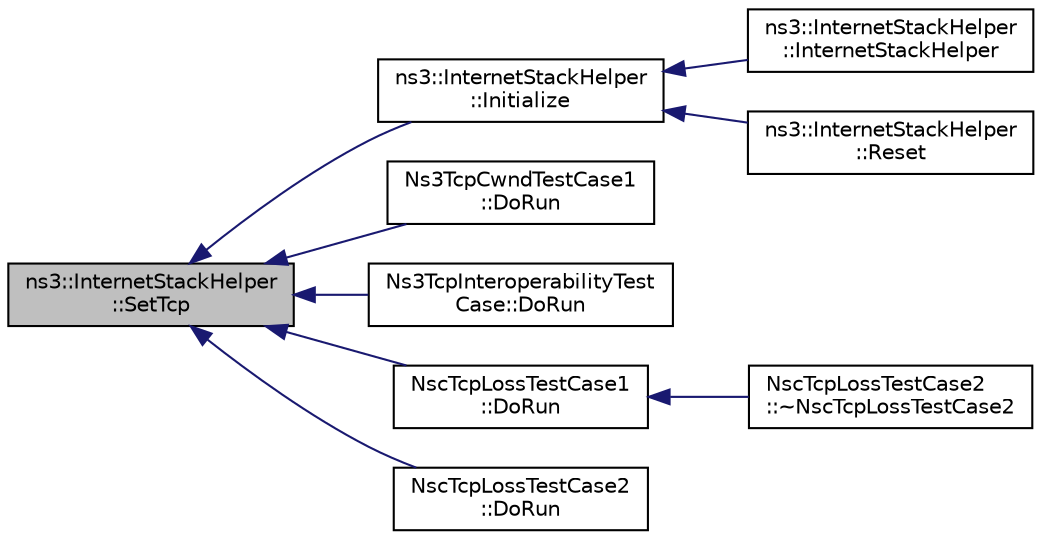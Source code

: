 digraph "ns3::InternetStackHelper::SetTcp"
{
  edge [fontname="Helvetica",fontsize="10",labelfontname="Helvetica",labelfontsize="10"];
  node [fontname="Helvetica",fontsize="10",shape=record];
  rankdir="LR";
  Node1 [label="ns3::InternetStackHelper\l::SetTcp",height=0.2,width=0.4,color="black", fillcolor="grey75", style="filled", fontcolor="black"];
  Node1 -> Node2 [dir="back",color="midnightblue",fontsize="10",style="solid"];
  Node2 [label="ns3::InternetStackHelper\l::Initialize",height=0.2,width=0.4,color="black", fillcolor="white", style="filled",URL="$da/d33/classns3_1_1InternetStackHelper.html#a51479cdc84af52b048ce586785643856",tooltip="Initialize the helper to its default values. "];
  Node2 -> Node3 [dir="back",color="midnightblue",fontsize="10",style="solid"];
  Node3 [label="ns3::InternetStackHelper\l::InternetStackHelper",height=0.2,width=0.4,color="black", fillcolor="white", style="filled",URL="$da/d33/classns3_1_1InternetStackHelper.html#aabbcc90f3210ac2a636ba6bb814044a6"];
  Node2 -> Node4 [dir="back",color="midnightblue",fontsize="10",style="solid"];
  Node4 [label="ns3::InternetStackHelper\l::Reset",height=0.2,width=0.4,color="black", fillcolor="white", style="filled",URL="$da/d33/classns3_1_1InternetStackHelper.html#a2c9c2074c78e3914eb4760fb1e222d49"];
  Node1 -> Node5 [dir="back",color="midnightblue",fontsize="10",style="solid"];
  Node5 [label="Ns3TcpCwndTestCase1\l::DoRun",height=0.2,width=0.4,color="black", fillcolor="white", style="filled",URL="$d6/daf/classNs3TcpCwndTestCase1.html#a971429fc73e54e438db863df0cdf8647",tooltip="Implementation to actually run this TestCase. "];
  Node1 -> Node6 [dir="back",color="midnightblue",fontsize="10",style="solid"];
  Node6 [label="Ns3TcpInteroperabilityTest\lCase::DoRun",height=0.2,width=0.4,color="black", fillcolor="white", style="filled",URL="$d5/d86/classNs3TcpInteroperabilityTestCase.html#a7d5f4739d69bd8ba54b091dd83da6d4a",tooltip="Implementation to actually run this TestCase. "];
  Node1 -> Node7 [dir="back",color="midnightblue",fontsize="10",style="solid"];
  Node7 [label="NscTcpLossTestCase1\l::DoRun",height=0.2,width=0.4,color="black", fillcolor="white", style="filled",URL="$df/d00/classNscTcpLossTestCase1.html#ab2e9a06924e6dffa3f335d64c54e2a0e",tooltip="Implementation to actually run this TestCase. "];
  Node7 -> Node8 [dir="back",color="midnightblue",fontsize="10",style="solid"];
  Node8 [label="NscTcpLossTestCase2\l::~NscTcpLossTestCase2",height=0.2,width=0.4,color="black", fillcolor="white", style="filled",URL="$df/d7e/classNscTcpLossTestCase2.html#a2d5a1d6293b0b72b58138da6a9322ae8"];
  Node1 -> Node9 [dir="back",color="midnightblue",fontsize="10",style="solid"];
  Node9 [label="NscTcpLossTestCase2\l::DoRun",height=0.2,width=0.4,color="black", fillcolor="white", style="filled",URL="$df/d7e/classNscTcpLossTestCase2.html#ad364f063ed7754e73344898da12a442f",tooltip="Implementation to actually run this TestCase. "];
}
